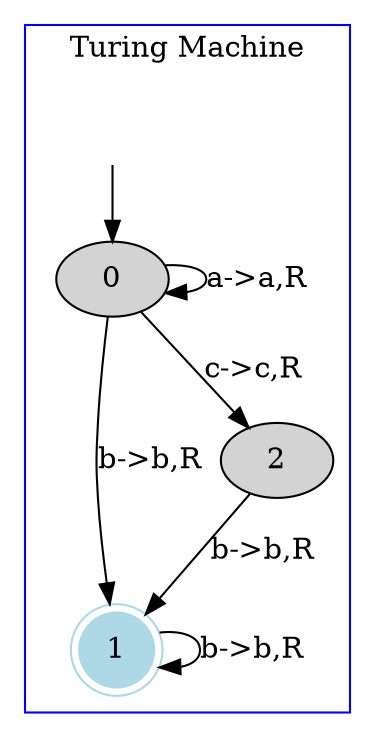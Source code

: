 digraph G {
	subgraph cluster_1 {
		node [style=filled];
		label = "Turing Machine"
		color=blue;

		0;
		1 [shape="doublecircle",color="lightblue"];
		2;
		0->0[label="a->a,R"];
		0->1[label="b->b,R"];
		0->2[label="c->c,R"];
		1->1[label="b->b,R"];
		2->1[label="b->b,R"];
x [color=white, label=""];		x->0	}

}